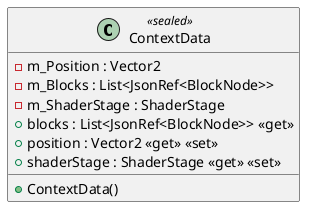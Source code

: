 @startuml
class ContextData <<sealed>> {
    - m_Position : Vector2
    - m_Blocks : List<JsonRef<BlockNode>>
    - m_ShaderStage : ShaderStage
    + ContextData()
    + blocks : List<JsonRef<BlockNode>> <<get>>
    + position : Vector2 <<get>> <<set>>
    + shaderStage : ShaderStage <<get>> <<set>>
}
@enduml
